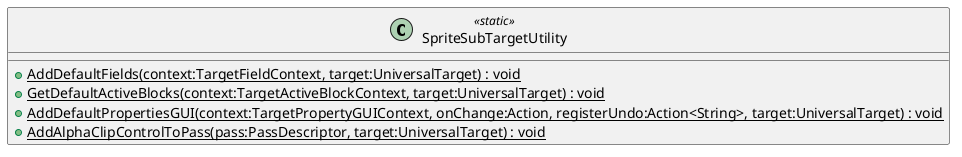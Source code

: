 @startuml
class SpriteSubTargetUtility <<static>> {
    + {static} AddDefaultFields(context:TargetFieldContext, target:UniversalTarget) : void
    + {static} GetDefaultActiveBlocks(context:TargetActiveBlockContext, target:UniversalTarget) : void
    + {static} AddDefaultPropertiesGUI(context:TargetPropertyGUIContext, onChange:Action, registerUndo:Action<String>, target:UniversalTarget) : void
    + {static} AddAlphaClipControlToPass(pass:PassDescriptor, target:UniversalTarget) : void
}
@enduml
